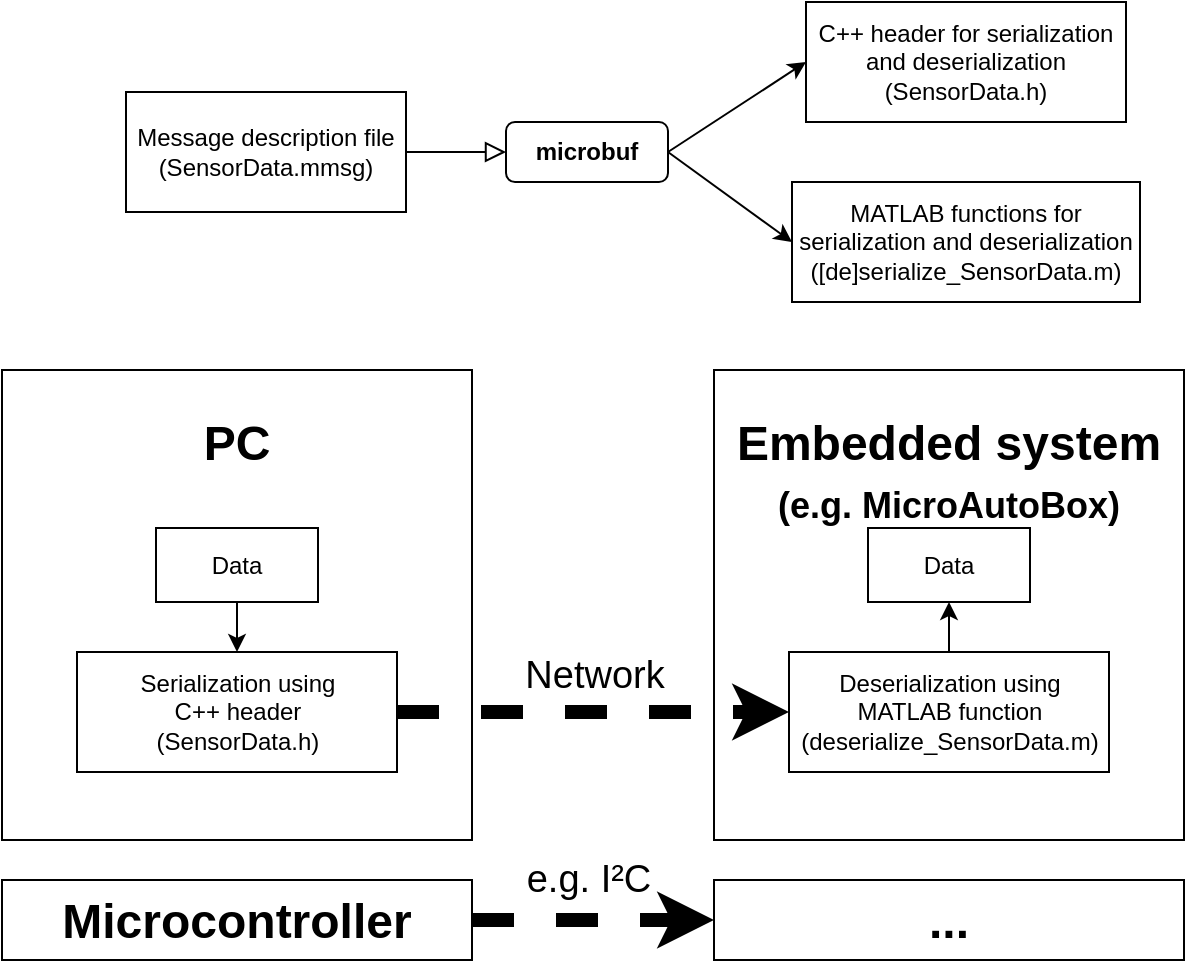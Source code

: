 <mxfile version="14.6.1" type="device"><diagram id="C5RBs43oDa-KdzZeNtuy" name="Page-1"><mxGraphModel dx="771" dy="459" grid="0" gridSize="10" guides="1" tooltips="1" connect="1" arrows="1" fold="1" page="1" pageScale="1" pageWidth="827" pageHeight="1169" math="0" shadow="0"><root><mxCell id="WIyWlLk6GJQsqaUBKTNV-0"/><mxCell id="WIyWlLk6GJQsqaUBKTNV-1" parent="WIyWlLk6GJQsqaUBKTNV-0"/><mxCell id="g5RoSLTo5vG-sbk40Bsf-9" value="&lt;font style=&quot;font-size: 19px&quot;&gt;&lt;font style=&quot;font-size: 19px&quot;&gt;e.g. &lt;/font&gt;&lt;font style=&quot;font-size: 19px&quot;&gt;I²C&lt;/font&gt;&lt;/font&gt;" style="edgeLabel;html=1;align=center;verticalAlign=middle;resizable=0;points=[];fontSize=19;" parent="WIyWlLk6GJQsqaUBKTNV-1" vertex="1" connectable="0"><mxGeometry x="383.495" y="562" as="geometry"/></mxCell><mxCell id="WIyWlLk6GJQsqaUBKTNV-2" value="" style="rounded=0;html=1;jettySize=auto;orthogonalLoop=1;fontSize=11;endArrow=block;endFill=0;endSize=8;strokeWidth=1;shadow=0;labelBackgroundColor=none;edgeStyle=orthogonalEdgeStyle;exitX=1;exitY=0.5;exitDx=0;exitDy=0;entryX=0;entryY=0.5;entryDx=0;entryDy=0;" parent="WIyWlLk6GJQsqaUBKTNV-1" source="JHpTwoDdXlUb6ba3l8D9-0" target="WIyWlLk6GJQsqaUBKTNV-3" edge="1"><mxGeometry relative="1" as="geometry"><mxPoint x="343" y="208" as="sourcePoint"/><mxPoint x="373" y="198" as="targetPoint"/></mxGeometry></mxCell><mxCell id="WIyWlLk6GJQsqaUBKTNV-3" value="microbuf" style="rounded=1;whiteSpace=wrap;html=1;fontSize=12;glass=0;strokeWidth=1;shadow=0;fontStyle=1" parent="WIyWlLk6GJQsqaUBKTNV-1" vertex="1"><mxGeometry x="343" y="183" width="81" height="30" as="geometry"/></mxCell><mxCell id="JHpTwoDdXlUb6ba3l8D9-0" value="Message description file (SensorData.mmsg)" style="rounded=0;whiteSpace=wrap;html=1;" parent="WIyWlLk6GJQsqaUBKTNV-1" vertex="1"><mxGeometry x="153" y="168" width="140" height="60" as="geometry"/></mxCell><mxCell id="JHpTwoDdXlUb6ba3l8D9-1" value="&lt;div&gt;C++ header for serialization and deserialization&lt;br&gt;&lt;/div&gt;&lt;div&gt;(SensorData.h)&lt;br&gt;&lt;/div&gt;" style="rounded=0;whiteSpace=wrap;html=1;" parent="WIyWlLk6GJQsqaUBKTNV-1" vertex="1"><mxGeometry x="493" y="123" width="160" height="60" as="geometry"/></mxCell><mxCell id="JHpTwoDdXlUb6ba3l8D9-2" value="&lt;div&gt;MATLAB functions for serialization and deserialization&lt;/div&gt;&lt;div&gt;([de]serialize_SensorData.m)&lt;br&gt;&lt;/div&gt;" style="rounded=0;whiteSpace=wrap;html=1;" parent="WIyWlLk6GJQsqaUBKTNV-1" vertex="1"><mxGeometry x="486" y="213" width="174" height="60" as="geometry"/></mxCell><mxCell id="JHpTwoDdXlUb6ba3l8D9-3" value="" style="endArrow=classic;html=1;exitX=1;exitY=0.5;exitDx=0;exitDy=0;entryX=0;entryY=0.5;entryDx=0;entryDy=0;" parent="WIyWlLk6GJQsqaUBKTNV-1" source="WIyWlLk6GJQsqaUBKTNV-3" target="JHpTwoDdXlUb6ba3l8D9-1" edge="1"><mxGeometry width="50" height="50" relative="1" as="geometry"><mxPoint x="413" y="128" as="sourcePoint"/><mxPoint x="463" y="78" as="targetPoint"/></mxGeometry></mxCell><mxCell id="JHpTwoDdXlUb6ba3l8D9-4" value="" style="endArrow=classic;html=1;exitX=1;exitY=0.5;exitDx=0;exitDy=0;entryX=0;entryY=0.5;entryDx=0;entryDy=0;" parent="WIyWlLk6GJQsqaUBKTNV-1" source="WIyWlLk6GJQsqaUBKTNV-3" target="JHpTwoDdXlUb6ba3l8D9-2" edge="1"><mxGeometry width="50" height="50" relative="1" as="geometry"><mxPoint x="434" y="208" as="sourcePoint"/><mxPoint x="503" y="148" as="targetPoint"/></mxGeometry></mxCell><mxCell id="JHpTwoDdXlUb6ba3l8D9-5" value="&lt;h1&gt;&lt;b&gt;PC&lt;/b&gt;&lt;/h1&gt;" style="whiteSpace=wrap;html=1;aspect=fixed;horizontal=1;verticalAlign=top;" parent="WIyWlLk6GJQsqaUBKTNV-1" vertex="1"><mxGeometry x="91" y="307" width="235" height="235" as="geometry"/></mxCell><mxCell id="JHpTwoDdXlUb6ba3l8D9-6" value="Data" style="rounded=0;whiteSpace=wrap;html=1;" parent="WIyWlLk6GJQsqaUBKTNV-1" vertex="1"><mxGeometry x="168" y="386" width="81" height="37" as="geometry"/></mxCell><mxCell id="JHpTwoDdXlUb6ba3l8D9-7" value="&lt;div&gt;Serialization using&lt;br&gt;&lt;/div&gt;&lt;div&gt;C++ header&lt;br&gt;&lt;/div&gt;&lt;div&gt;(SensorData.h)&lt;br&gt;&lt;/div&gt;" style="rounded=0;whiteSpace=wrap;html=1;" parent="WIyWlLk6GJQsqaUBKTNV-1" vertex="1"><mxGeometry x="128.5" y="448" width="160" height="60" as="geometry"/></mxCell><mxCell id="JHpTwoDdXlUb6ba3l8D9-8" value="" style="endArrow=classic;html=1;exitX=0.5;exitY=1;exitDx=0;exitDy=0;entryX=0.5;entryY=0;entryDx=0;entryDy=0;" parent="WIyWlLk6GJQsqaUBKTNV-1" source="JHpTwoDdXlUb6ba3l8D9-6" target="JHpTwoDdXlUb6ba3l8D9-7" edge="1"><mxGeometry width="50" height="50" relative="1" as="geometry"><mxPoint x="384" y="406" as="sourcePoint"/><mxPoint x="434" y="356" as="targetPoint"/></mxGeometry></mxCell><mxCell id="JHpTwoDdXlUb6ba3l8D9-9" value="&lt;div&gt;&lt;h1&gt;Embedded system&lt;/h1&gt;&lt;/div&gt;&lt;div&gt;&lt;h2 style=&quot;line-height: 0%&quot;&gt;(e.g. MicroAutoBox)&lt;/h2&gt;&lt;/div&gt;" style="whiteSpace=wrap;html=1;aspect=fixed;horizontal=1;verticalAlign=top;" parent="WIyWlLk6GJQsqaUBKTNV-1" vertex="1"><mxGeometry x="447" y="307" width="235" height="235" as="geometry"/></mxCell><mxCell id="JHpTwoDdXlUb6ba3l8D9-10" value="Deserialization using&lt;br&gt;&lt;div&gt;MATLAB function&lt;br&gt;&lt;/div&gt;&lt;div&gt;(deserialize_SensorData.m)&lt;br&gt;&lt;/div&gt;" style="rounded=0;whiteSpace=wrap;html=1;" parent="WIyWlLk6GJQsqaUBKTNV-1" vertex="1"><mxGeometry x="484.5" y="448" width="160" height="60" as="geometry"/></mxCell><mxCell id="JHpTwoDdXlUb6ba3l8D9-11" value="Data" style="rounded=0;whiteSpace=wrap;html=1;" parent="WIyWlLk6GJQsqaUBKTNV-1" vertex="1"><mxGeometry x="524" y="386" width="81" height="37" as="geometry"/></mxCell><mxCell id="JHpTwoDdXlUb6ba3l8D9-12" value="" style="endArrow=classic;html=1;exitX=1;exitY=0.5;exitDx=0;exitDy=0;entryX=0;entryY=0.5;entryDx=0;entryDy=0;fontSize=19;strokeWidth=7;dashed=1;" parent="WIyWlLk6GJQsqaUBKTNV-1" source="JHpTwoDdXlUb6ba3l8D9-7" target="JHpTwoDdXlUb6ba3l8D9-10" edge="1"><mxGeometry width="50" height="50" relative="1" as="geometry"><mxPoint x="384" y="406" as="sourcePoint"/><mxPoint x="434" y="356" as="targetPoint"/></mxGeometry></mxCell><mxCell id="JHpTwoDdXlUb6ba3l8D9-14" value="&lt;div&gt;Network&lt;/div&gt;" style="edgeLabel;html=1;align=center;verticalAlign=middle;resizable=0;points=[];fontSize=19;" parent="JHpTwoDdXlUb6ba3l8D9-12" vertex="1" connectable="0"><mxGeometry x="0.117" y="-5" relative="1" as="geometry"><mxPoint x="-11.16" y="-23" as="offset"/></mxGeometry></mxCell><mxCell id="JHpTwoDdXlUb6ba3l8D9-13" value="" style="endArrow=classic;html=1;exitX=0.5;exitY=0;exitDx=0;exitDy=0;entryX=0.5;entryY=1;entryDx=0;entryDy=0;" parent="WIyWlLk6GJQsqaUBKTNV-1" source="JHpTwoDdXlUb6ba3l8D9-10" target="JHpTwoDdXlUb6ba3l8D9-11" edge="1"><mxGeometry width="50" height="50" relative="1" as="geometry"><mxPoint x="384" y="406" as="sourcePoint"/><mxPoint x="715" y="619" as="targetPoint"/></mxGeometry></mxCell><mxCell id="g5RoSLTo5vG-sbk40Bsf-0" value="&lt;b&gt;&lt;font style=&quot;font-size: 24px&quot;&gt;Microcontroller&lt;/font&gt;&lt;/b&gt;" style="whiteSpace=wrap;html=1;horizontal=1;verticalAlign=top;" parent="WIyWlLk6GJQsqaUBKTNV-1" vertex="1"><mxGeometry x="91" y="562" width="235" height="40" as="geometry"/></mxCell><mxCell id="g5RoSLTo5vG-sbk40Bsf-1" value="" style="endArrow=classic;html=1;fontSize=19;strokeWidth=7;dashed=1;rounded=0;exitX=1;exitY=0.5;exitDx=0;exitDy=0;entryX=0;entryY=0.5;entryDx=0;entryDy=0;" parent="WIyWlLk6GJQsqaUBKTNV-1" source="g5RoSLTo5vG-sbk40Bsf-0" target="g5RoSLTo5vG-sbk40Bsf-8" edge="1"><mxGeometry width="50" height="50" relative="1" as="geometry"><mxPoint x="565" y="568" as="sourcePoint"/><mxPoint x="411" y="538" as="targetPoint"/></mxGeometry></mxCell><mxCell id="g5RoSLTo5vG-sbk40Bsf-8" value="&lt;b&gt;&lt;font style=&quot;font-size: 24px&quot;&gt;...&lt;/font&gt;&lt;/b&gt;" style="whiteSpace=wrap;html=1;horizontal=1;verticalAlign=top;" parent="WIyWlLk6GJQsqaUBKTNV-1" vertex="1"><mxGeometry x="447" y="562" width="235" height="40" as="geometry"/></mxCell></root></mxGraphModel></diagram></mxfile>